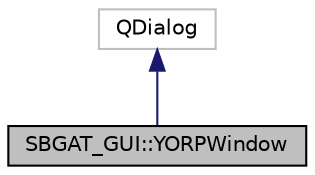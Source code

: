 digraph "SBGAT_GUI::YORPWindow"
{
 // LATEX_PDF_SIZE
  edge [fontname="Helvetica",fontsize="10",labelfontname="Helvetica",labelfontsize="10"];
  node [fontname="Helvetica",fontsize="10",shape=record];
  Node0 [label="SBGAT_GUI::YORPWindow",height=0.2,width=0.4,color="black", fillcolor="grey75", style="filled", fontcolor="black",tooltip="YORPWindow class defining a window where a user can specificy the inputs to a YORP coefficients compu..."];
  Node1 -> Node0 [dir="back",color="midnightblue",fontsize="10",style="solid",fontname="Helvetica"];
  Node1 [label="QDialog",height=0.2,width=0.4,color="grey75", fillcolor="white", style="filled",tooltip=" "];
}
